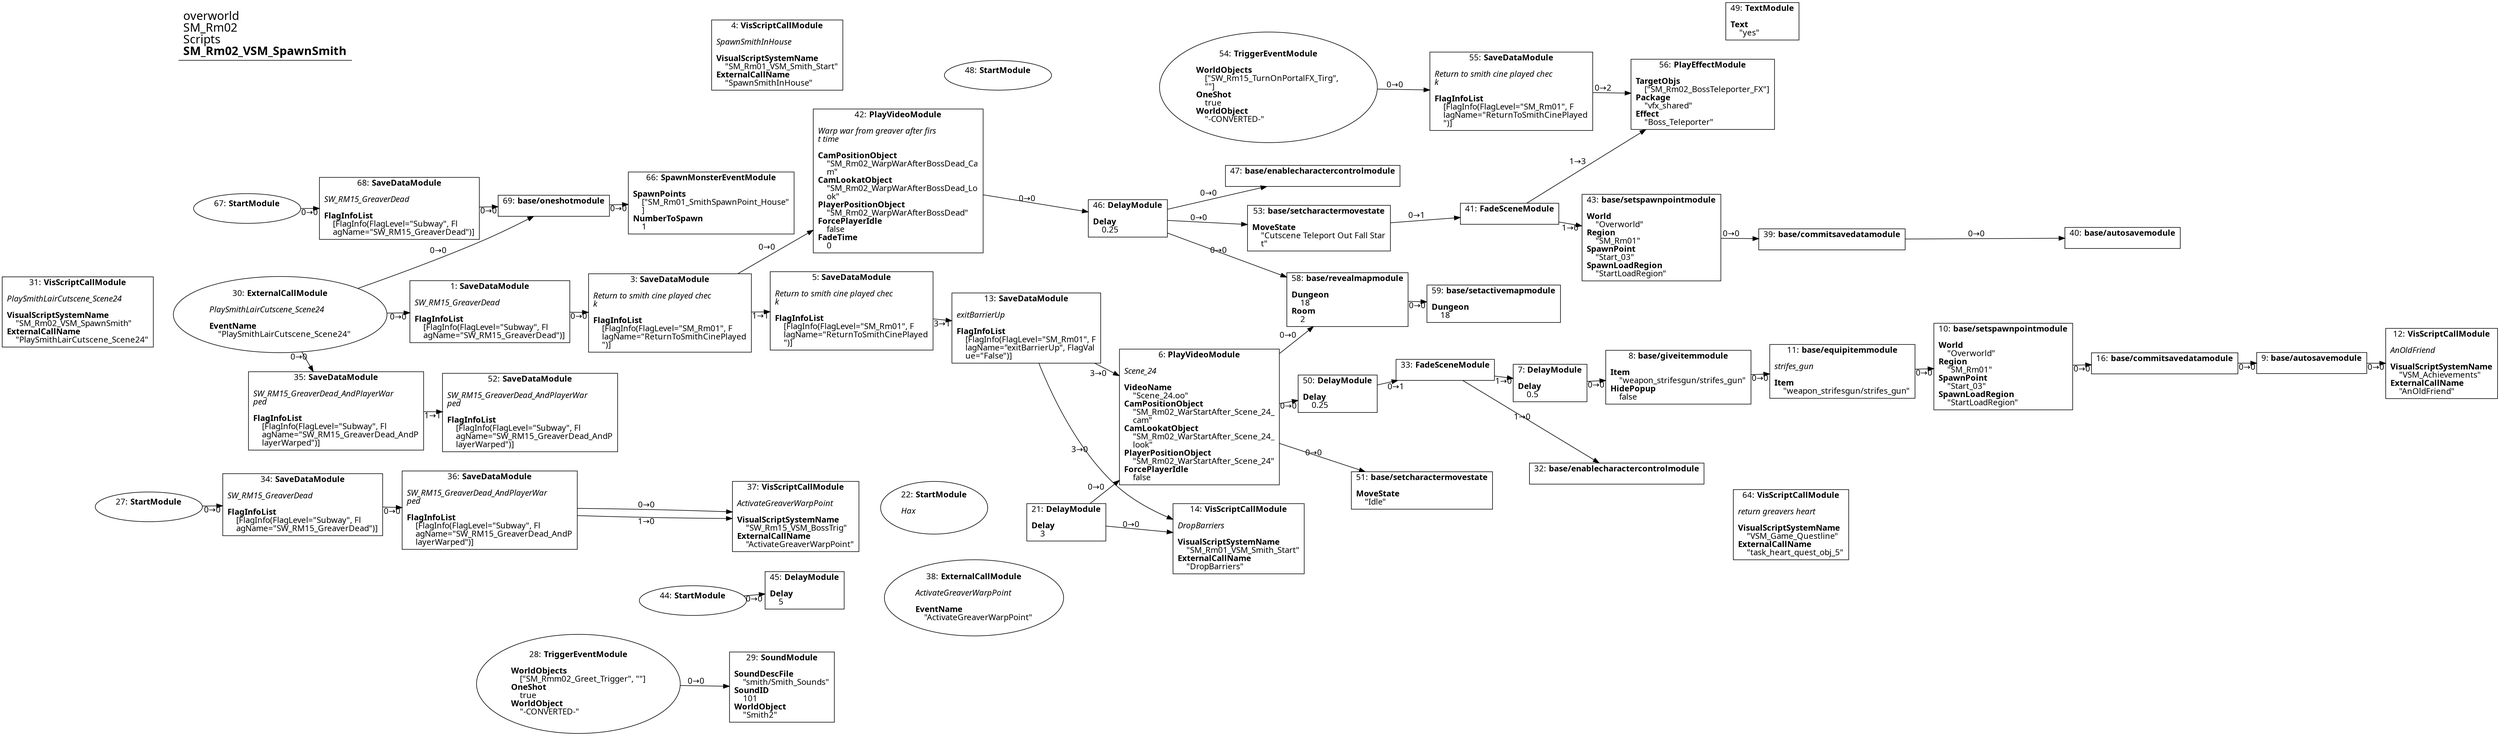 digraph {
    layout = fdp;
    overlap = prism;
    sep = "+16";
    splines = spline;

    node [ shape = box ];

    graph [ fontname = "Segoe UI" ];
    node [ fontname = "Segoe UI" ];
    edge [ fontname = "Segoe UI" ];

    1 [ label = <1: <b>SaveDataModule</b><br/><br/><i>SW_RM15_GreaverDead<br align="left"/></i><br align="left"/><b>FlagInfoList</b><br align="left"/>    [FlagInfo(FlagLevel=&quot;Subway&quot;, Fl<br align="left"/>    agName=&quot;SW_RM15_GreaverDead&quot;)]<br align="left"/>> ];
    1 [ pos = "0.163,0.061000004!" ];
    1 -> 3 [ label = "0→0" ];

    3 [ label = <3: <b>SaveDataModule</b><br/><br/><i>Return to smith cine played chec<br align="left"/>k<br align="left"/></i><br align="left"/><b>FlagInfoList</b><br align="left"/>    [FlagInfo(FlagLevel=&quot;SM_Rm01&quot;, F<br align="left"/>    lagName=&quot;ReturnToSmithCinePlayed<br align="left"/>    &quot;)]<br align="left"/>> ];
    3 [ pos = "0.36800003,0.061000004!" ];
    3 -> 5 [ label = "1→1" ];
    3 -> 42 [ label = "0→0" ];

    4 [ label = <4: <b>VisScriptCallModule</b><br/><br/><i>SpawnSmithInHouse<br align="left"/></i><br align="left"/><b>VisualScriptSystemName</b><br align="left"/>    &quot;SM_Rm01_VSM_Smith_Start&quot;<br align="left"/><b>ExternalCallName</b><br align="left"/>    &quot;SpawnSmithInHouse&quot;<br align="left"/>> ];
    4 [ pos = "0.507,0.448!" ];

    5 [ label = <5: <b>SaveDataModule</b><br/><br/><i>Return to smith cine played chec<br align="left"/>k<br align="left"/></i><br align="left"/><b>FlagInfoList</b><br align="left"/>    [FlagInfo(FlagLevel=&quot;SM_Rm01&quot;, F<br align="left"/>    lagName=&quot;ReturnToSmithCinePlayed<br align="left"/>    &quot;)]<br align="left"/>> ];
    5 [ pos = "0.65500003,0.061000004!" ];
    5 -> 13 [ label = "3→1" ];

    6 [ label = <6: <b>PlayVideoModule</b><br/><br/><i>Scene_24<br align="left"/></i><br align="left"/><b>VideoName</b><br align="left"/>    &quot;Scene_24.oo&quot;<br align="left"/><b>CamPositionObject</b><br align="left"/>    &quot;SM_Rm02_WarStartAfter_Scene_24_<br align="left"/>    cam&quot;<br align="left"/><b>CamLookatObject</b><br align="left"/>    &quot;SM_Rm02_WarStartAfter_Scene_24_<br align="left"/>    look&quot;<br align="left"/><b>PlayerPositionObject</b><br align="left"/>    &quot;SM_Rm02_WarStartAfter_Scene_24&quot;<br align="left"/><b>ForcePlayerIdle</b><br align="left"/>    false<br align="left"/>> ];
    6 [ pos = "1.143,-0.008!" ];
    6 -> 50 [ label = "0→0" ];
    6 -> 51 [ label = "0→0" ];
    6 -> 58 [ label = "0→0" ];

    7 [ label = <7: <b>DelayModule</b><br/><br/><b>Delay</b><br align="left"/>    0.5<br align="left"/>> ];
    7 [ pos = "1.7730001,-0.008!" ];
    7 -> 8 [ label = "0→0" ];

    8 [ label = <8: <b>base/giveitemmodule</b><br/><br/><b>Item</b><br align="left"/>    &quot;weapon_strifesgun/strifes_gun&quot;<br align="left"/><b>HidePopup</b><br align="left"/>    false<br align="left"/>> ];
    8 [ pos = "1.9720001,-0.008!" ];
    8 -> 11 [ label = "0→0" ];

    9 [ label = <9: <b>base/autosavemodule</b><br/><br/>> ];
    9 [ pos = "2.749,-0.008!" ];
    9 -> 12 [ label = "0→0" ];

    10 [ label = <10: <b>base/setspawnpointmodule</b><br/><br/><b>World</b><br align="left"/>    &quot;Overworld&quot;<br align="left"/><b>Region</b><br align="left"/>    &quot;SM_Rm01&quot;<br align="left"/><b>SpawnPoint</b><br align="left"/>    &quot;Start_03&quot;<br align="left"/><b>SpawnLoadRegion</b><br align="left"/>    &quot;StartLoadRegion&quot;<br align="left"/>> ];
    10 [ pos = "2.309,-0.008!" ];
    10 -> 16 [ label = "0→0" ];

    11 [ label = <11: <b>base/equipitemmodule</b><br/><br/><i>strifes_gun<br align="left"/></i><br align="left"/><b>Item</b><br align="left"/>    &quot;weapon_strifesgun/strifes_gun&quot;<br align="left"/>> ];
    11 [ pos = "2.138,-0.008!" ];
    11 -> 10 [ label = "0→0" ];

    12 [ label = <12: <b>VisScriptCallModule</b><br/><br/><i>AnOldFriend<br align="left"/></i><br align="left"/><b>VisualScriptSystemName</b><br align="left"/>    &quot;VSM_Achievements&quot;<br align="left"/><b>ExternalCallName</b><br align="left"/>    &quot;AnOldFriend&quot;<br align="left"/>> ];
    12 [ pos = "2.9190001,-0.008!" ];

    13 [ label = <13: <b>SaveDataModule</b><br/><br/><i>exitBarrierUp<br align="left"/></i><br align="left"/><b>FlagInfoList</b><br align="left"/>    [FlagInfo(FlagLevel=&quot;SM_Rm01&quot;, F<br align="left"/>    lagName=&quot;exitBarrierUp&quot;, FlagVal<br align="left"/>    ue=&quot;False&quot;)]<br align="left"/>> ];
    13 [ pos = "0.86600006,0.038000003!" ];
    13 -> 6 [ label = "3→0" ];
    13 -> 14 [ label = "3→0" ];

    14 [ label = <14: <b>VisScriptCallModule</b><br/><br/><i>DropBarriers<br align="left"/></i><br align="left"/><b>VisualScriptSystemName</b><br align="left"/>    &quot;SM_Rm01_VSM_Smith_Start&quot;<br align="left"/><b>ExternalCallName</b><br align="left"/>    &quot;DropBarriers&quot;<br align="left"/>> ];
    14 [ pos = "1.179,-0.24400002!" ];

    16 [ label = <16: <b>base/commitsavedatamodule</b><br/><br/>> ];
    16 [ pos = "2.516,-0.008!" ];
    16 -> 9 [ label = "0→0" ];

    21 [ label = <21: <b>DelayModule</b><br/><br/><b>Delay</b><br align="left"/>    3<br align="left"/>> ];
    21 [ pos = "0.943,-0.24400002!" ];
    21 -> 6 [ label = "0→0" ];
    21 -> 14 [ label = "0→0" ];

    22 [ label = <22: <b>StartModule</b><br/><br/><i>Hax<br align="left"/></i><br align="left"/>> ];
    22 [ shape = oval ]
    22 [ pos = "0.77900004,-0.24100001!" ];

    27 [ label = <27: <b>StartModule</b><br/><br/>> ];
    27 [ shape = oval ]
    27 [ pos = "-0.541,-0.32500002!" ];
    27 -> 34 [ label = "0→0" ];

    28 [ label = <28: <b>TriggerEventModule</b><br/><br/><b>WorldObjects</b><br align="left"/>    [&quot;SM_Rmm02_Greet_Trigger&quot;, &quot;&quot;]<br align="left"/><b>OneShot</b><br align="left"/>    true<br align="left"/><b>WorldObject</b><br align="left"/>    &quot;-CONVERTED-&quot;<br align="left"/>> ];
    28 [ shape = oval ]
    28 [ pos = "-0.22500001,-0.80600005!" ];
    28 -> 29 [ label = "0→0" ];

    29 [ label = <29: <b>SoundModule</b><br/><br/><b>SoundDescFile</b><br align="left"/>    &quot;smith/Smith_Sounds&quot;<br align="left"/><b>SoundID</b><br align="left"/>    101<br align="left"/><b>WorldObject</b><br align="left"/>    &quot;Smith2&quot;<br align="left"/>> ];
    29 [ pos = "0.104,-0.80600005!" ];

    30 [ label = <30: <b>ExternalCallModule</b><br/><br/><i>PlaySmithLairCutscene_Scene24<br align="left"/></i><br align="left"/><b>EventName</b><br align="left"/>    &quot;PlaySmithLairCutscene_Scene24&quot;<br align="left"/>> ];
    30 [ shape = oval ]
    30 [ pos = "-0.52500004,0.061000004!" ];
    30 -> 1 [ label = "0→0" ];
    30 -> 35 [ label = "0→0" ];
    30 -> 69 [ label = "0→0" ];

    31 [ label = <31: <b>VisScriptCallModule</b><br/><br/><i>PlaySmithLairCutscene_Scene24<br align="left"/></i><br align="left"/><b>VisualScriptSystemName</b><br align="left"/>    &quot;SM_Rm02_VSM_SpawnSmith&quot;<br align="left"/><b>ExternalCallName</b><br align="left"/>    &quot;PlaySmithLairCutscene_Scene24&quot;<br align="left"/>> ];
    31 [ pos = "-0.76600003,0.063!" ];

    32 [ label = <32: <b>base/enablecharactercontrolmodule</b><br/><br/>> ];
    32 [ pos = "1.774,-0.20300001!" ];

    33 [ label = <33: <b>FadeSceneModule</b><br/><br/>> ];
    33 [ pos = "1.524,0.015000001!" ];
    33 -> 32 [ label = "1→0" ];
    33 -> 7 [ label = "1→0" ];

    34 [ label = <34: <b>SaveDataModule</b><br/><br/><i>SW_RM15_GreaverDead<br align="left"/></i><br align="left"/><b>FlagInfoList</b><br align="left"/>    [FlagInfo(FlagLevel=&quot;Subway&quot;, Fl<br align="left"/>    agName=&quot;SW_RM15_GreaverDead&quot;)]<br align="left"/>> ];
    34 [ pos = "-0.34,-0.32500002!" ];
    34 -> 36 [ label = "0→0" ];

    35 [ label = <35: <b>SaveDataModule</b><br/><br/><i>SW_RM15_GreaverDead_AndPlayerWar<br align="left"/>ped<br align="left"/></i><br align="left"/><b>FlagInfoList</b><br align="left"/>    [FlagInfo(FlagLevel=&quot;Subway&quot;, Fl<br align="left"/>    agName=&quot;SW_RM15_GreaverDead_AndP<br align="left"/>    layerWarped&quot;)]<br align="left"/>> ];
    35 [ pos = "-0.268,-0.087000005!" ];
    35 -> 52 [ label = "1→1" ];

    36 [ label = <36: <b>SaveDataModule</b><br/><br/><i>SW_RM15_GreaverDead_AndPlayerWar<br align="left"/>ped<br align="left"/></i><br align="left"/><b>FlagInfoList</b><br align="left"/>    [FlagInfo(FlagLevel=&quot;Subway&quot;, Fl<br align="left"/>    agName=&quot;SW_RM15_GreaverDead_AndP<br align="left"/>    layerWarped&quot;)]<br align="left"/>> ];
    36 [ pos = "-0.115,-0.32500002!" ];
    36 -> 37 [ label = "0→0" ];
    36 -> 37 [ label = "1→0" ];

    37 [ label = <37: <b>VisScriptCallModule</b><br/><br/><i>ActivateGreaverWarpPoint<br align="left"/></i><br align="left"/><b>VisualScriptSystemName</b><br align="left"/>    &quot;SW_Rm15_VSM_BossTrig&quot;<br align="left"/><b>ExternalCallName</b><br align="left"/>    &quot;ActivateGreaverWarpPoint&quot;<br align="left"/>> ];
    37 [ pos = "0.15200001,-0.33800003!" ];

    38 [ label = <38: <b>ExternalCallModule</b><br/><br/><i>ActivateGreaverWarpPoint<br align="left"/></i><br align="left"/><b>EventName</b><br align="left"/>    &quot;ActivateGreaverWarpPoint&quot;<br align="left"/>> ];
    38 [ shape = oval ]
    38 [ pos = "0.647,-0.50600004!" ];

    39 [ label = <39: <b>base/commitsavedatamodule</b><br/><br/>> ];
    39 [ pos = "2.151,0.296!" ];
    39 -> 40 [ label = "0→0" ];

    40 [ label = <40: <b>base/autosavemodule</b><br/><br/>> ];
    40 [ pos = "2.407,0.296!" ];

    41 [ label = <41: <b>FadeSceneModule</b><br/><br/>> ];
    41 [ pos = "1.6930001,0.319!" ];
    41 -> 43 [ label = "1→0" ];
    41 -> 56 [ label = "1→3" ];

    42 [ label = <42: <b>PlayVideoModule</b><br/><br/><i>Warp war from greaver after firs<br align="left"/>t time<br align="left"/></i><br align="left"/><b>CamPositionObject</b><br align="left"/>    &quot;SM_Rm02_WarpWarAfterBossDead_Ca<br align="left"/>    m&quot;<br align="left"/><b>CamLookatObject</b><br align="left"/>    &quot;SM_Rm02_WarpWarAfterBossDead_Lo<br align="left"/>    ok&quot;<br align="left"/><b>PlayerPositionObject</b><br align="left"/>    &quot;SM_Rm02_WarpWarAfterBossDead&quot;<br align="left"/><b>ForcePlayerIdle</b><br align="left"/>    false<br align="left"/><b>FadeTime</b><br align="left"/>    0<br align="left"/>> ];
    42 [ pos = "0.683,0.296!" ];
    42 -> 46 [ label = "0→0" ];

    43 [ label = <43: <b>base/setspawnpointmodule</b><br/><br/><b>World</b><br align="left"/>    &quot;Overworld&quot;<br align="left"/><b>Region</b><br align="left"/>    &quot;SM_Rm01&quot;<br align="left"/><b>SpawnPoint</b><br align="left"/>    &quot;Start_03&quot;<br align="left"/><b>SpawnLoadRegion</b><br align="left"/>    &quot;StartLoadRegion&quot;<br align="left"/>> ];
    43 [ pos = "1.927,0.296!" ];
    43 -> 39 [ label = "0→0" ];

    44 [ label = <44: <b>StartModule</b><br/><br/>> ];
    44 [ shape = oval ]
    44 [ pos = "-0.119,-0.56700003!" ];
    44 -> 45 [ label = "0→0" ];

    45 [ label = <45: <b>DelayModule</b><br/><br/><b>Delay</b><br align="left"/>    5<br align="left"/>> ];
    45 [ pos = "0.113000005,-0.53900003!" ];

    46 [ label = <46: <b>DelayModule</b><br/><br/><b>Delay</b><br align="left"/>    0.25<br align="left"/>> ];
    46 [ pos = "1.0480001,0.296!" ];
    46 -> 47 [ label = "0→0" ];
    46 -> 53 [ label = "0→0" ];
    46 -> 58 [ label = "0→0" ];

    47 [ label = <47: <b>base/enablecharactercontrolmodule</b><br/><br/>> ];
    47 [ pos = "1.3470001,0.397!" ];

    48 [ label = <48: <b>StartModule</b><br/><br/>> ];
    48 [ shape = oval ]
    48 [ pos = "0.81700003,0.439!" ];

    49 [ label = <49: <b>TextModule</b><br/><br/><b>Text</b><br align="left"/>    &quot;yes&quot;<br align="left"/>> ];
    49 [ pos = "2.1450002,0.79200006!" ];

    50 [ label = <50: <b>DelayModule</b><br/><br/><b>Delay</b><br align="left"/>    0.25<br align="left"/>> ];
    50 [ pos = "1.3290001,-0.008!" ];
    50 -> 33 [ label = "0→1" ];

    51 [ label = <51: <b>base/setcharactermovestate</b><br/><br/><b>MoveState</b><br align="left"/>    &quot;Idle&quot;<br align="left"/>> ];
    51 [ pos = "1.353,-0.20400001!" ];

    52 [ label = <52: <b>SaveDataModule</b><br/><br/><i>SW_RM15_GreaverDead_AndPlayerWar<br align="left"/>ped<br align="left"/></i><br align="left"/><b>FlagInfoList</b><br align="left"/>    [FlagInfo(FlagLevel=&quot;Subway&quot;, Fl<br align="left"/>    agName=&quot;SW_RM15_GreaverDead_AndP<br align="left"/>    layerWarped&quot;)]<br align="left"/>> ];
    52 [ pos = "0.038000003,-0.087000005!" ];

    53 [ label = <53: <b>base/setcharactermovestate</b><br/><br/><b>MoveState</b><br align="left"/>    &quot;Cutscene Teleport Out Fall Star<br align="left"/>    t&quot;<br align="left"/>> ];
    53 [ pos = "1.3470001,0.296!" ];
    53 -> 41 [ label = "0→1" ];

    54 [ label = <54: <b>TriggerEventModule</b><br/><br/><b>WorldObjects</b><br align="left"/>    [&quot;SW_Rm15_TurnOnPortalFX_Tirg&quot;, <br align="left"/>    &quot;&quot;]<br align="left"/><b>OneShot</b><br align="left"/>    true<br align="left"/><b>WorldObject</b><br align="left"/>    &quot;-CONVERTED-&quot;<br align="left"/>> ];
    54 [ shape = oval ]
    54 [ pos = "1.437,0.624!" ];
    54 -> 55 [ label = "0→0" ];

    55 [ label = <55: <b>SaveDataModule</b><br/><br/><i>Return to smith cine played chec<br align="left"/>k<br align="left"/></i><br align="left"/><b>FlagInfoList</b><br align="left"/>    [FlagInfo(FlagLevel=&quot;SM_Rm01&quot;, F<br align="left"/>    lagName=&quot;ReturnToSmithCinePlayed<br align="left"/>    &quot;)]<br align="left"/>> ];
    55 [ pos = "1.718,0.624!" ];
    55 -> 56 [ label = "0→2" ];

    56 [ label = <56: <b>PlayEffectModule</b><br/><br/><b>TargetObjs</b><br align="left"/>    [&quot;SM_Rm02_BossTeleporter_FX&quot;]<br align="left"/><b>Package</b><br align="left"/>    &quot;vfx_shared&quot;<br align="left"/><b>Effect</b><br align="left"/>    &quot;Boss_Teleporter&quot;<br align="left"/>> ];
    56 [ pos = "1.9720001,0.624!" ];

    58 [ label = <58: <b>base/revealmapmodule</b><br/><br/><b>Dungeon</b><br align="left"/>    18<br align="left"/><b>Room</b><br align="left"/>    2<br align="left"/>> ];
    58 [ pos = "1.3800001,0.13800001!" ];
    58 -> 59 [ label = "0→0" ];

    59 [ label = <59: <b>base/setactivemapmodule</b><br/><br/><b>Dungeon</b><br align="left"/>    18<br align="left"/>> ];
    59 [ pos = "1.5730001,0.13800001!" ];

    64 [ label = <64: <b>VisScriptCallModule</b><br/><br/><i>return greavers heart<br align="left"/></i><br align="left"/><b>VisualScriptSystemName</b><br align="left"/>    &quot;VSM_Game_Questline&quot;<br align="left"/><b>ExternalCallName</b><br align="left"/>    &quot;task_heart_quest_obj_5&quot;<br align="left"/>> ];
    64 [ pos = "2.0540001,-0.30400002!" ];

    66 [ label = <66: <b>SpawnMonsterEventModule</b><br/><br/><b>SpawnPoints</b><br align="left"/>    [&quot;SM_Rm01_SmithSpawnPoint_House&quot;<br align="left"/>    ]<br align="left"/><b>NumberToSpawn</b><br align="left"/>    1<br align="left"/>> ];
    66 [ pos = "-0.079,0.36900002!" ];

    67 [ label = <67: <b>StartModule</b><br/><br/>> ];
    67 [ shape = oval ]
    67 [ pos = "-0.69000006,0.36900002!" ];
    67 -> 68 [ label = "0→0" ];

    68 [ label = <68: <b>SaveDataModule</b><br/><br/><i>SW_RM15_GreaverDead<br align="left"/></i><br align="left"/><b>FlagInfoList</b><br align="left"/>    [FlagInfo(FlagLevel=&quot;Subway&quot;, Fl<br align="left"/>    agName=&quot;SW_RM15_GreaverDead&quot;)]<br align="left"/>> ];
    68 [ pos = "-0.50600004,0.36900002!" ];
    68 -> 69 [ label = "0→0" ];

    69 [ label = <69: <b>base/oneshotmodule</b><br/><br/>> ];
    69 [ pos = "-0.259,0.36900002!" ];
    69 -> 66 [ label = "0→0" ];

    title [ pos = "-0.767,0.79300004!" ];
    title [ shape = underline ];
    title [ label = <<font point-size="20">overworld<br align="left"/>SM_Rm02<br align="left"/>Scripts<br align="left"/><b>SM_Rm02_VSM_SpawnSmith</b><br align="left"/></font>> ];
}
